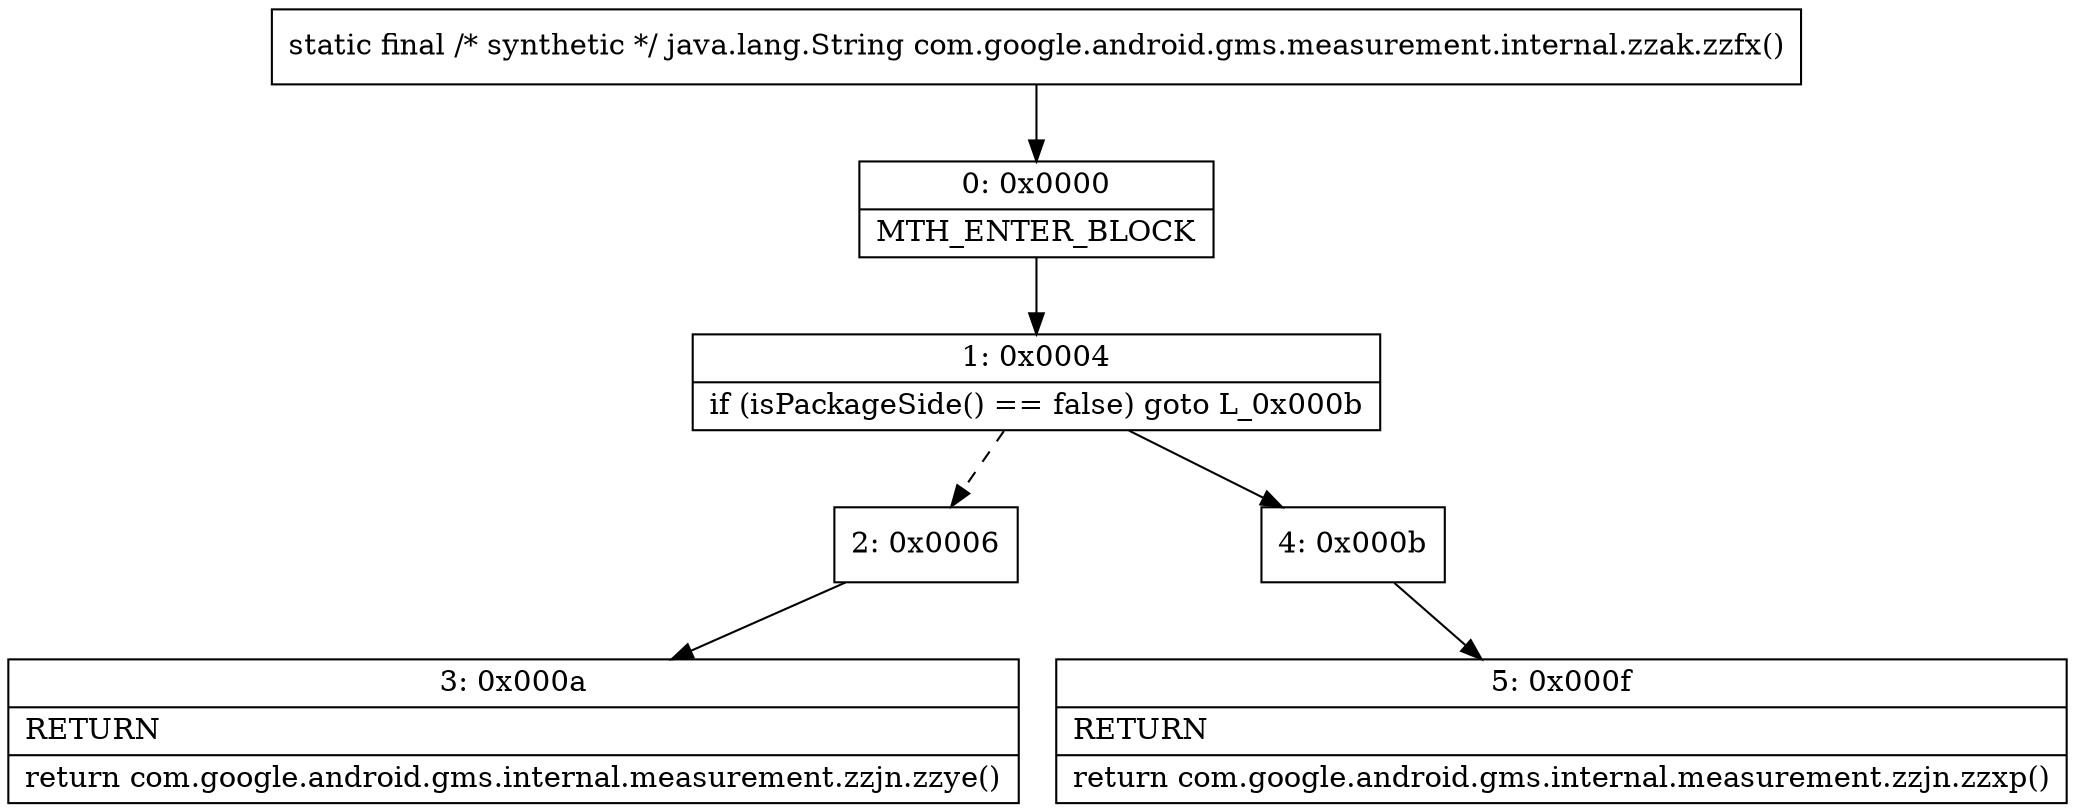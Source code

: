 digraph "CFG forcom.google.android.gms.measurement.internal.zzak.zzfx()Ljava\/lang\/String;" {
Node_0 [shape=record,label="{0\:\ 0x0000|MTH_ENTER_BLOCK\l}"];
Node_1 [shape=record,label="{1\:\ 0x0004|if (isPackageSide() == false) goto L_0x000b\l}"];
Node_2 [shape=record,label="{2\:\ 0x0006}"];
Node_3 [shape=record,label="{3\:\ 0x000a|RETURN\l|return com.google.android.gms.internal.measurement.zzjn.zzye()\l}"];
Node_4 [shape=record,label="{4\:\ 0x000b}"];
Node_5 [shape=record,label="{5\:\ 0x000f|RETURN\l|return com.google.android.gms.internal.measurement.zzjn.zzxp()\l}"];
MethodNode[shape=record,label="{static final \/* synthetic *\/ java.lang.String com.google.android.gms.measurement.internal.zzak.zzfx() }"];
MethodNode -> Node_0;
Node_0 -> Node_1;
Node_1 -> Node_2[style=dashed];
Node_1 -> Node_4;
Node_2 -> Node_3;
Node_4 -> Node_5;
}

